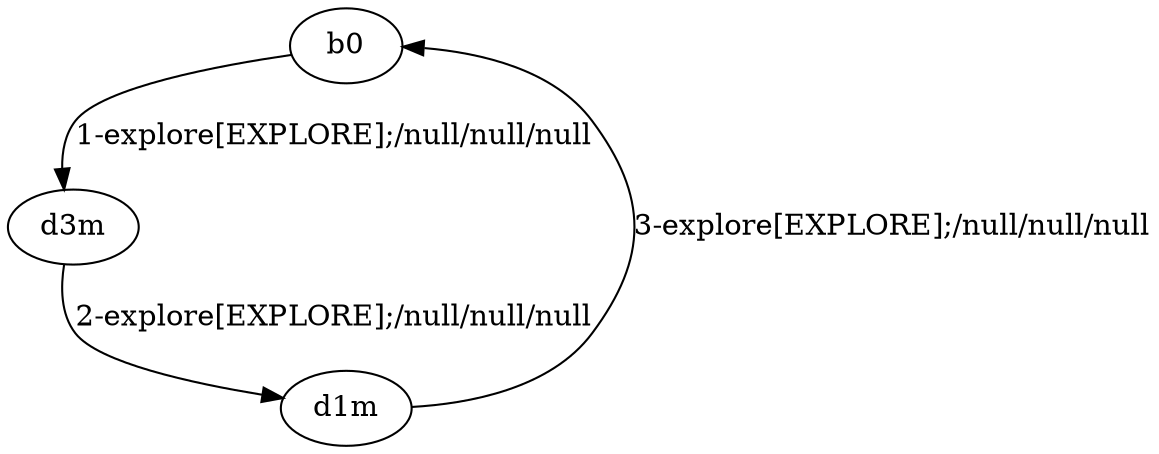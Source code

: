 # Total number of goals covered by this test: 2
# d1m --> b0
# d3m --> d1m

digraph g {
"b0" -> "d3m" [label = "1-explore[EXPLORE];/null/null/null"];
"d3m" -> "d1m" [label = "2-explore[EXPLORE];/null/null/null"];
"d1m" -> "b0" [label = "3-explore[EXPLORE];/null/null/null"];
}